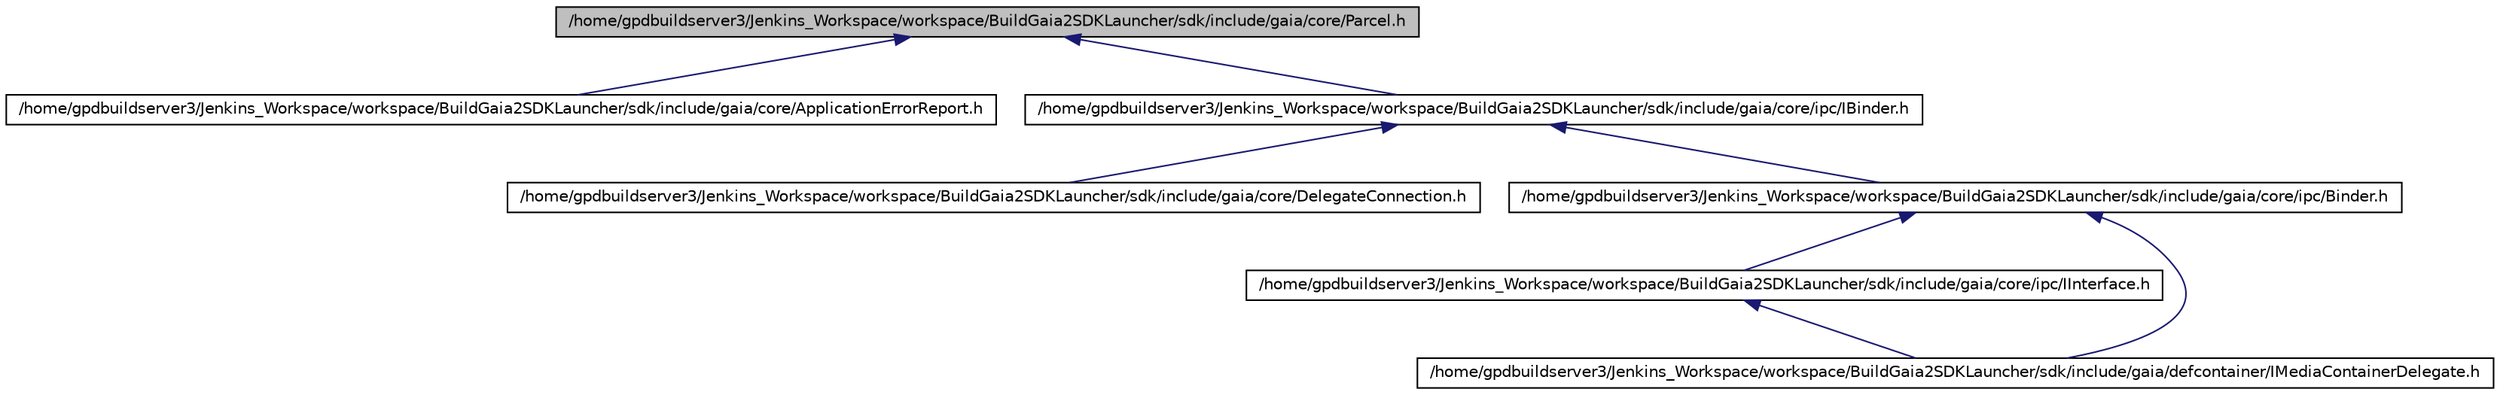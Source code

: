 digraph G
{
  edge [fontname="Helvetica",fontsize="10",labelfontname="Helvetica",labelfontsize="10"];
  node [fontname="Helvetica",fontsize="10",shape=record];
  Node1 [label="/home/gpdbuildserver3/Jenkins_Workspace/workspace/BuildGaia2SDKLauncher/sdk/include/gaia/core/Parcel.h",height=0.2,width=0.4,color="black", fillcolor="grey75", style="filled" fontcolor="black"];
  Node1 -> Node2 [dir=back,color="midnightblue",fontsize="10",style="solid",fontname="Helvetica"];
  Node2 [label="/home/gpdbuildserver3/Jenkins_Workspace/workspace/BuildGaia2SDKLauncher/sdk/include/gaia/core/ApplicationErrorReport.h",height=0.2,width=0.4,color="black", fillcolor="white", style="filled",URL="$d2/de0/_application_error_report_8h.html"];
  Node1 -> Node3 [dir=back,color="midnightblue",fontsize="10",style="solid",fontname="Helvetica"];
  Node3 [label="/home/gpdbuildserver3/Jenkins_Workspace/workspace/BuildGaia2SDKLauncher/sdk/include/gaia/core/ipc/IBinder.h",height=0.2,width=0.4,color="black", fillcolor="white", style="filled",URL="$d1/dbb/_i_binder_8h.html"];
  Node3 -> Node4 [dir=back,color="midnightblue",fontsize="10",style="solid",fontname="Helvetica"];
  Node4 [label="/home/gpdbuildserver3/Jenkins_Workspace/workspace/BuildGaia2SDKLauncher/sdk/include/gaia/core/DelegateConnection.h",height=0.2,width=0.4,color="black", fillcolor="white", style="filled",URL="$de/dc3/_delegate_connection_8h.html"];
  Node3 -> Node5 [dir=back,color="midnightblue",fontsize="10",style="solid",fontname="Helvetica"];
  Node5 [label="/home/gpdbuildserver3/Jenkins_Workspace/workspace/BuildGaia2SDKLauncher/sdk/include/gaia/core/ipc/Binder.h",height=0.2,width=0.4,color="black", fillcolor="white", style="filled",URL="$da/de3/_binder_8h.html"];
  Node5 -> Node6 [dir=back,color="midnightblue",fontsize="10",style="solid",fontname="Helvetica"];
  Node6 [label="/home/gpdbuildserver3/Jenkins_Workspace/workspace/BuildGaia2SDKLauncher/sdk/include/gaia/core/ipc/IInterface.h",height=0.2,width=0.4,color="black", fillcolor="white", style="filled",URL="$da/d82/_i_interface_8h.html"];
  Node6 -> Node7 [dir=back,color="midnightblue",fontsize="10",style="solid",fontname="Helvetica"];
  Node7 [label="/home/gpdbuildserver3/Jenkins_Workspace/workspace/BuildGaia2SDKLauncher/sdk/include/gaia/defcontainer/IMediaContainerDelegate.h",height=0.2,width=0.4,color="black", fillcolor="white", style="filled",URL="$d6/d9e/_i_media_container_delegate_8h.html"];
  Node5 -> Node7 [dir=back,color="midnightblue",fontsize="10",style="solid",fontname="Helvetica"];
}
